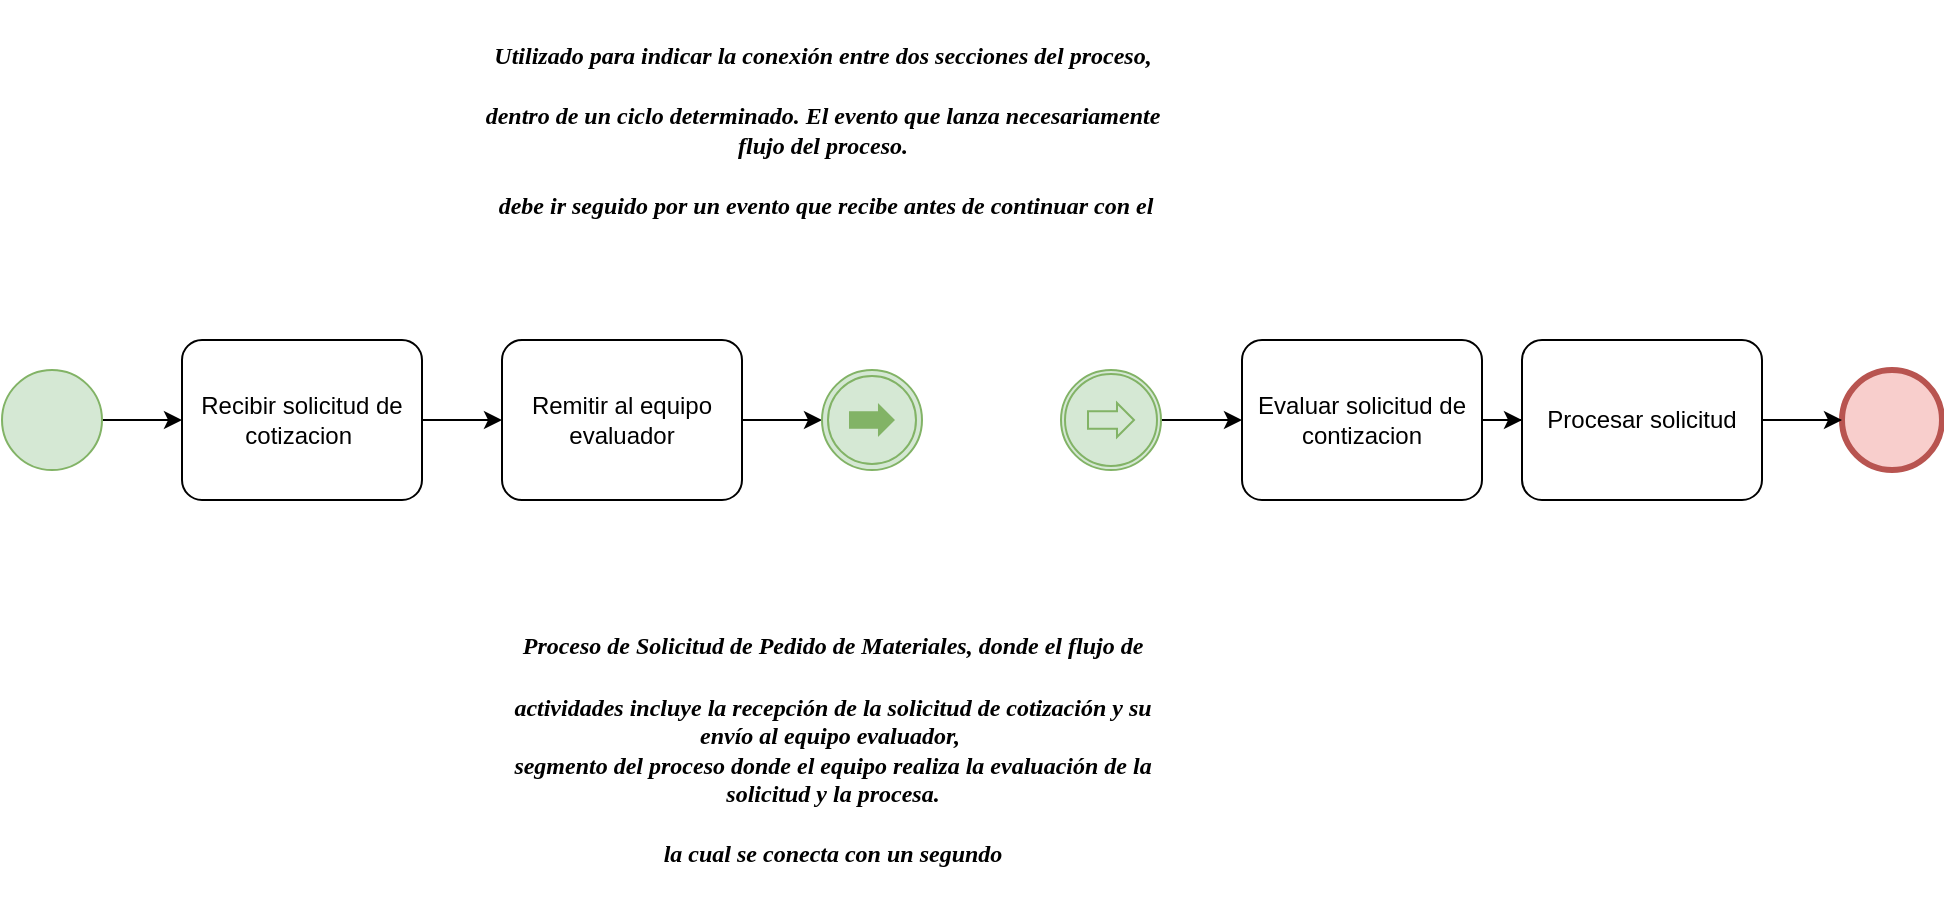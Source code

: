 <mxfile version="20.3.0" type="device"><diagram id="2zEcpBMTQg7aLv2WQsfc" name="Página-1"><mxGraphModel dx="1021" dy="651" grid="1" gridSize="10" guides="1" tooltips="1" connect="1" arrows="1" fold="1" page="1" pageScale="1" pageWidth="1169" pageHeight="827" math="0" shadow="0"><root><mxCell id="0"/><mxCell id="1" parent="0"/><mxCell id="ZBbnLHUIyTQLxYjVdT0a-9" value="" style="edgeStyle=orthogonalEdgeStyle;rounded=0;orthogonalLoop=1;jettySize=auto;html=1;" edge="1" parent="1" source="ZBbnLHUIyTQLxYjVdT0a-1" target="ZBbnLHUIyTQLxYjVdT0a-3"><mxGeometry relative="1" as="geometry"/></mxCell><mxCell id="ZBbnLHUIyTQLxYjVdT0a-1" value="" style="points=[[0.145,0.145,0],[0.5,0,0],[0.855,0.145,0],[1,0.5,0],[0.855,0.855,0],[0.5,1,0],[0.145,0.855,0],[0,0.5,0]];shape=mxgraph.bpmn.event;html=1;verticalLabelPosition=bottom;labelBackgroundColor=#ffffff;verticalAlign=top;align=center;perimeter=ellipsePerimeter;outlineConnect=0;aspect=fixed;outline=standard;symbol=general;fillColor=#d5e8d4;strokeColor=#82b366;" vertex="1" parent="1"><mxGeometry x="30" y="190" width="50" height="50" as="geometry"/></mxCell><mxCell id="ZBbnLHUIyTQLxYjVdT0a-2" value="&lt;h4&gt;&lt;i&gt;&lt;font face=&quot;Georgia&quot;&gt;Utilizado para indicar la conexión entre dos secciones del proceso,&lt;br&gt;&lt;/font&gt;&lt;/i&gt;&lt;/h4&gt;&lt;h4&gt;&lt;font face=&quot;Georgia&quot;&gt;&lt;i&gt;dentro de un ciclo determinado. El evento que lanza necesariamente&lt;/i&gt;&lt;br&gt;&lt;i&gt;flujo del proceso.&lt;/i&gt;&lt;/font&gt;&lt;/h4&gt;&lt;h4&gt;&lt;i&gt;&lt;font face=&quot;Georgia&quot;&gt;&amp;nbsp;debe ir seguido por un evento que recibe antes de continuar con el&lt;/font&gt;&lt;br&gt;&lt;/i&gt;&lt;/h4&gt;" style="text;html=1;align=center;verticalAlign=middle;resizable=0;points=[];autosize=1;strokeColor=none;fillColor=none;" vertex="1" parent="1"><mxGeometry x="215" y="5" width="450" height="130" as="geometry"/></mxCell><mxCell id="ZBbnLHUIyTQLxYjVdT0a-10" value="" style="edgeStyle=orthogonalEdgeStyle;rounded=0;orthogonalLoop=1;jettySize=auto;html=1;" edge="1" parent="1" source="ZBbnLHUIyTQLxYjVdT0a-3" target="ZBbnLHUIyTQLxYjVdT0a-7"><mxGeometry relative="1" as="geometry"/></mxCell><mxCell id="ZBbnLHUIyTQLxYjVdT0a-3" value="Recibir solicitud de cotizacion " style="points=[[0.25,0,0],[0.5,0,0],[0.75,0,0],[1,0.25,0],[1,0.5,0],[1,0.75,0],[0.75,1,0],[0.5,1,0],[0.25,1,0],[0,0.75,0],[0,0.5,0],[0,0.25,0]];shape=mxgraph.bpmn.task;whiteSpace=wrap;rectStyle=rounded;size=10;taskMarker=abstract;" vertex="1" parent="1"><mxGeometry x="120" y="175" width="120" height="80" as="geometry"/></mxCell><mxCell id="ZBbnLHUIyTQLxYjVdT0a-6" value="" style="points=[[0.145,0.145,0],[0.5,0,0],[0.855,0.145,0],[1,0.5,0],[0.855,0.855,0],[0.5,1,0],[0.145,0.855,0],[0,0.5,0]];shape=mxgraph.bpmn.event;html=1;verticalLabelPosition=bottom;labelBackgroundColor=#ffffff;verticalAlign=top;align=center;perimeter=ellipsePerimeter;outlineConnect=0;aspect=fixed;outline=end;symbol=terminate2;fillColor=#f8cecc;strokeColor=#b85450;" vertex="1" parent="1"><mxGeometry x="950" y="190" width="50" height="50" as="geometry"/></mxCell><mxCell id="2G28ph015y-KWoTbm6aI-4" value="" style="edgeStyle=orthogonalEdgeStyle;rounded=0;orthogonalLoop=1;jettySize=auto;html=1;fontFamily=Georgia;" edge="1" parent="1" source="ZBbnLHUIyTQLxYjVdT0a-7" target="2G28ph015y-KWoTbm6aI-1"><mxGeometry relative="1" as="geometry"/></mxCell><mxCell id="ZBbnLHUIyTQLxYjVdT0a-7" value="Remitir al equipo evaluador" style="points=[[0.25,0,0],[0.5,0,0],[0.75,0,0],[1,0.25,0],[1,0.5,0],[1,0.75,0],[0.75,1,0],[0.5,1,0],[0.25,1,0],[0,0.75,0],[0,0.5,0],[0,0.25,0]];shape=mxgraph.bpmn.task;whiteSpace=wrap;rectStyle=rounded;size=10;taskMarker=abstract;" vertex="1" parent="1"><mxGeometry x="280" y="175" width="120" height="80" as="geometry"/></mxCell><mxCell id="2G28ph015y-KWoTbm6aI-7" value="" style="edgeStyle=orthogonalEdgeStyle;rounded=0;orthogonalLoop=1;jettySize=auto;html=1;fontFamily=Georgia;" edge="1" parent="1" source="ZBbnLHUIyTQLxYjVdT0a-8" target="2G28ph015y-KWoTbm6aI-6"><mxGeometry relative="1" as="geometry"/></mxCell><mxCell id="ZBbnLHUIyTQLxYjVdT0a-8" value="Evaluar solicitud de contizacion" style="points=[[0.25,0,0],[0.5,0,0],[0.75,0,0],[1,0.25,0],[1,0.5,0],[1,0.75,0],[0.75,1,0],[0.5,1,0],[0.25,1,0],[0,0.75,0],[0,0.5,0],[0,0.25,0]];shape=mxgraph.bpmn.task;whiteSpace=wrap;rectStyle=rounded;size=10;taskMarker=abstract;" vertex="1" parent="1"><mxGeometry x="650" y="175" width="120" height="80" as="geometry"/></mxCell><mxCell id="ZBbnLHUIyTQLxYjVdT0a-14" value="&lt;h4&gt;&lt;font style=&quot;&quot; face=&quot;Georgia&quot;&gt;&lt;i&gt;Proceso de Solicitud de Pedido de Materiales, donde el flujo de&lt;br&gt;&lt;/i&gt;&lt;/font&gt;&lt;/h4&gt;&lt;h4&gt;&lt;font style=&quot;&quot; face=&quot;Georgia&quot;&gt;&lt;i&gt;actividades incluye la recepción de la solicitud de cotización y su&lt;br&gt;envío al equipo evaluador,&amp;nbsp;&lt;br&gt;segmento del proceso donde el equipo realiza la evaluación de la&lt;br&gt;solicitud y la procesa.&lt;/i&gt;&lt;/font&gt;&lt;/h4&gt;&lt;h4&gt;&lt;font style=&quot;&quot; face=&quot;Georgia&quot;&gt;&lt;i&gt;la cual se conecta con un segundo&lt;/i&gt;&lt;/font&gt;&lt;br&gt;&lt;/h4&gt;" style="text;html=1;align=center;verticalAlign=middle;resizable=0;points=[];autosize=1;strokeColor=none;fillColor=none;" vertex="1" parent="1"><mxGeometry x="230" y="300" width="430" height="160" as="geometry"/></mxCell><mxCell id="2G28ph015y-KWoTbm6aI-1" value="" style="points=[[0.145,0.145,0],[0.5,0,0],[0.855,0.145,0],[1,0.5,0],[0.855,0.855,0],[0.5,1,0],[0.145,0.855,0],[0,0.5,0]];shape=mxgraph.bpmn.event;html=1;verticalLabelPosition=bottom;labelBackgroundColor=#ffffff;verticalAlign=top;align=center;perimeter=ellipsePerimeter;outlineConnect=0;aspect=fixed;outline=throwing;symbol=link;fontFamily=Georgia;fillColor=#d5e8d4;strokeColor=#82b366;" vertex="1" parent="1"><mxGeometry x="440" y="190" width="50" height="50" as="geometry"/></mxCell><mxCell id="2G28ph015y-KWoTbm6aI-5" value="" style="edgeStyle=orthogonalEdgeStyle;rounded=0;orthogonalLoop=1;jettySize=auto;html=1;fontFamily=Georgia;" edge="1" parent="1" source="2G28ph015y-KWoTbm6aI-2" target="ZBbnLHUIyTQLxYjVdT0a-8"><mxGeometry relative="1" as="geometry"/></mxCell><mxCell id="2G28ph015y-KWoTbm6aI-2" value="" style="points=[[0.145,0.145,0],[0.5,0,0],[0.855,0.145,0],[1,0.5,0],[0.855,0.855,0],[0.5,1,0],[0.145,0.855,0],[0,0.5,0]];shape=mxgraph.bpmn.event;html=1;verticalLabelPosition=bottom;labelBackgroundColor=#ffffff;verticalAlign=top;align=center;perimeter=ellipsePerimeter;outlineConnect=0;aspect=fixed;outline=catching;symbol=link;fontFamily=Georgia;fillColor=#d5e8d4;strokeColor=#82b366;" vertex="1" parent="1"><mxGeometry x="559.5" y="190" width="50" height="50" as="geometry"/></mxCell><mxCell id="2G28ph015y-KWoTbm6aI-8" value="" style="edgeStyle=orthogonalEdgeStyle;rounded=0;orthogonalLoop=1;jettySize=auto;html=1;fontFamily=Georgia;" edge="1" parent="1" source="2G28ph015y-KWoTbm6aI-6" target="ZBbnLHUIyTQLxYjVdT0a-6"><mxGeometry relative="1" as="geometry"/></mxCell><mxCell id="2G28ph015y-KWoTbm6aI-6" value="Procesar solicitud" style="points=[[0.25,0,0],[0.5,0,0],[0.75,0,0],[1,0.25,0],[1,0.5,0],[1,0.75,0],[0.75,1,0],[0.5,1,0],[0.25,1,0],[0,0.75,0],[0,0.5,0],[0,0.25,0]];shape=mxgraph.bpmn.task;whiteSpace=wrap;rectStyle=rounded;size=10;taskMarker=abstract;" vertex="1" parent="1"><mxGeometry x="790" y="175" width="120" height="80" as="geometry"/></mxCell></root></mxGraphModel></diagram></mxfile>